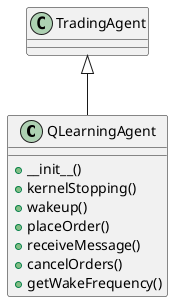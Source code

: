 @startuml
class QLearningAgent {
  + __init__()
  + kernelStopping()
  + wakeup()
  + placeOrder()
  + receiveMessage()
  + cancelOrders()
  + getWakeFrequency()
}
TradingAgent <|-- QLearningAgent
@enduml